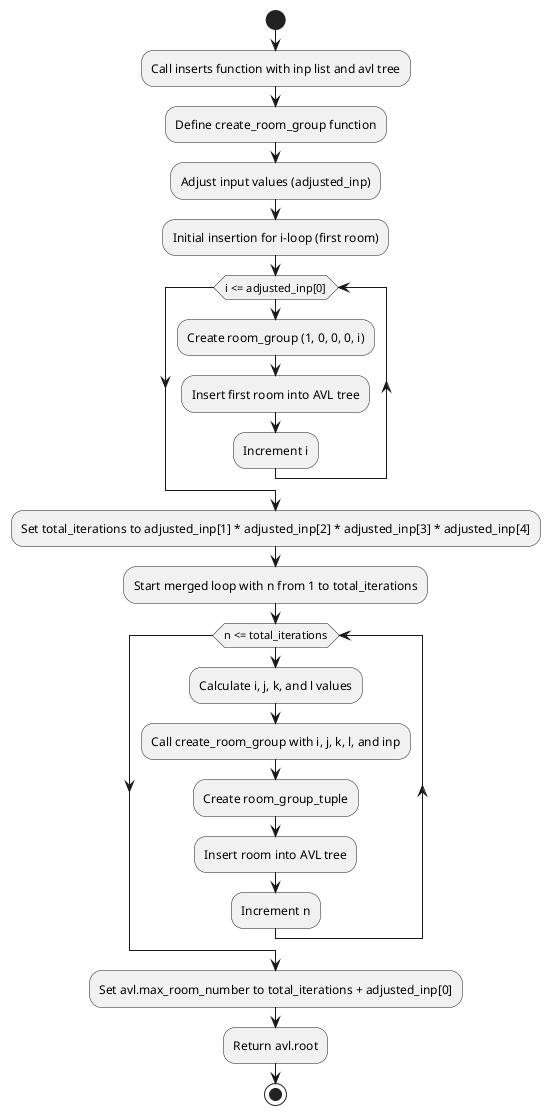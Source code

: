 @startuml
start

:Call inserts function with inp list and avl tree;

:Define create_room_group function;

:Adjust input values (adjusted_inp);

:Initial insertion for i-loop (first room);
while (i <= adjusted_inp[0])
    :Create room_group (1, 0, 0, 0, i);
    :Insert first room into AVL tree;
    :Increment i;
endwhile

:Set total_iterations to adjusted_inp[1] * adjusted_inp[2] * adjusted_inp[3] * adjusted_inp[4];

:Start merged loop with n from 1 to total_iterations;
while (n <= total_iterations)
    :Calculate i, j, k, and l values;
    
    :Call create_room_group with i, j, k, l, and inp;
    :Create room_group_tuple;

    :Insert room into AVL tree;
    :Increment n;
endwhile

:Set avl.max_room_number to total_iterations + adjusted_inp[0];

:Return avl.root;

stop
@enduml
